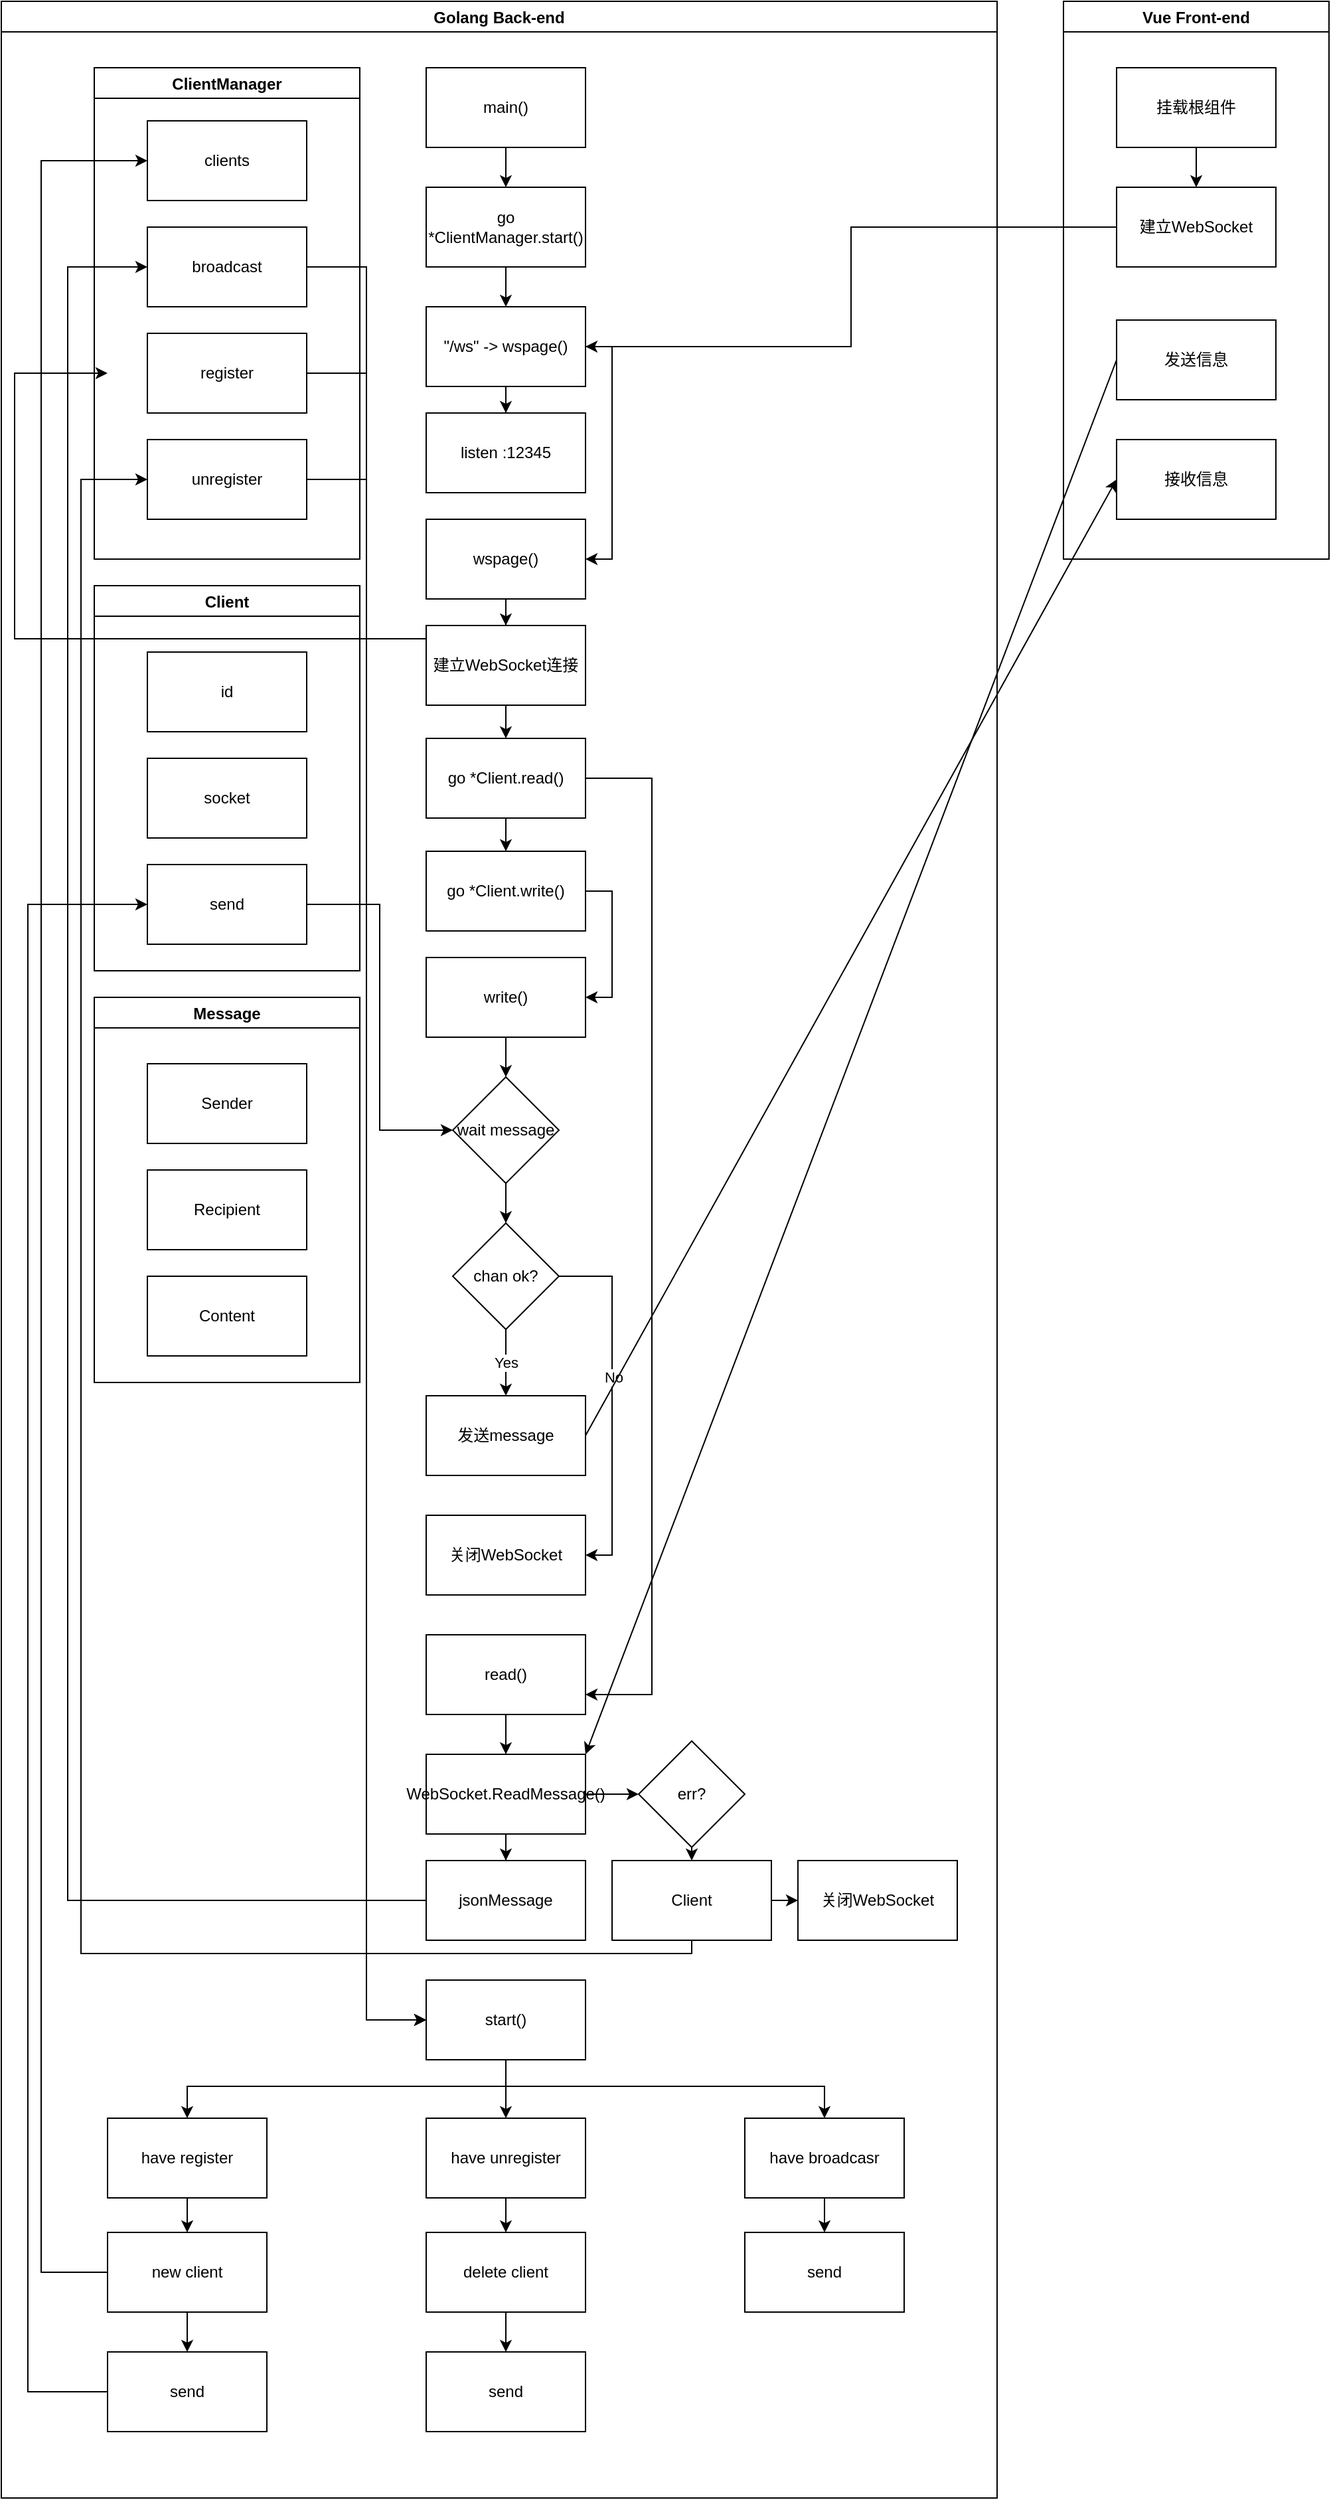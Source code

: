 <mxfile version="15.8.7" type="device"><diagram id="yGjgR90tCV04pn2foNmz" name="第 1 页"><mxGraphModel dx="1648" dy="1640" grid="1" gridSize="10" guides="1" tooltips="1" connect="1" arrows="1" fold="1" page="1" pageScale="1" pageWidth="827" pageHeight="1169" math="0" shadow="0"><root><mxCell id="0"/><mxCell id="1" parent="0"/><mxCell id="D671whYOWNYogn-EiynQ-1" value="Golang Back-end" style="swimlane;" vertex="1" parent="1"><mxGeometry y="100" width="750" height="1880" as="geometry"/></mxCell><mxCell id="D671whYOWNYogn-EiynQ-2" value="ClientManager" style="swimlane;" vertex="1" parent="D671whYOWNYogn-EiynQ-1"><mxGeometry x="70" y="50" width="200" height="370" as="geometry"/></mxCell><mxCell id="D671whYOWNYogn-EiynQ-5" value="clients" style="rounded=0;whiteSpace=wrap;html=1;" vertex="1" parent="D671whYOWNYogn-EiynQ-2"><mxGeometry x="40" y="40" width="120" height="60" as="geometry"/></mxCell><mxCell id="D671whYOWNYogn-EiynQ-6" value="broadcast" style="rounded=0;whiteSpace=wrap;html=1;" vertex="1" parent="D671whYOWNYogn-EiynQ-2"><mxGeometry x="40" y="120" width="120" height="60" as="geometry"/></mxCell><mxCell id="D671whYOWNYogn-EiynQ-7" value="register" style="rounded=0;whiteSpace=wrap;html=1;" vertex="1" parent="D671whYOWNYogn-EiynQ-2"><mxGeometry x="40" y="200" width="120" height="60" as="geometry"/></mxCell><mxCell id="D671whYOWNYogn-EiynQ-8" value="unregister" style="rounded=0;whiteSpace=wrap;html=1;" vertex="1" parent="D671whYOWNYogn-EiynQ-2"><mxGeometry x="40" y="280" width="120" height="60" as="geometry"/></mxCell><mxCell id="D671whYOWNYogn-EiynQ-3" value="Client" style="swimlane;" vertex="1" parent="D671whYOWNYogn-EiynQ-1"><mxGeometry x="70" y="440" width="200" height="290" as="geometry"/></mxCell><mxCell id="D671whYOWNYogn-EiynQ-9" value="id" style="rounded=0;whiteSpace=wrap;html=1;" vertex="1" parent="D671whYOWNYogn-EiynQ-3"><mxGeometry x="40" y="50" width="120" height="60" as="geometry"/></mxCell><mxCell id="D671whYOWNYogn-EiynQ-10" value="socket" style="rounded=0;whiteSpace=wrap;html=1;" vertex="1" parent="D671whYOWNYogn-EiynQ-3"><mxGeometry x="40" y="130" width="120" height="60" as="geometry"/></mxCell><mxCell id="D671whYOWNYogn-EiynQ-11" value="send" style="rounded=0;whiteSpace=wrap;html=1;" vertex="1" parent="D671whYOWNYogn-EiynQ-3"><mxGeometry x="40" y="210" width="120" height="60" as="geometry"/></mxCell><mxCell id="D671whYOWNYogn-EiynQ-4" value="Message" style="swimlane;" vertex="1" parent="D671whYOWNYogn-EiynQ-1"><mxGeometry x="70" y="750" width="200" height="290" as="geometry"/></mxCell><mxCell id="D671whYOWNYogn-EiynQ-12" value="Sender" style="rounded=0;whiteSpace=wrap;html=1;" vertex="1" parent="D671whYOWNYogn-EiynQ-4"><mxGeometry x="40" y="50" width="120" height="60" as="geometry"/></mxCell><mxCell id="D671whYOWNYogn-EiynQ-13" value="Recipient" style="rounded=0;whiteSpace=wrap;html=1;" vertex="1" parent="D671whYOWNYogn-EiynQ-4"><mxGeometry x="40" y="130" width="120" height="60" as="geometry"/></mxCell><mxCell id="D671whYOWNYogn-EiynQ-14" value="Content" style="rounded=0;whiteSpace=wrap;html=1;" vertex="1" parent="D671whYOWNYogn-EiynQ-4"><mxGeometry x="40" y="210" width="120" height="60" as="geometry"/></mxCell><mxCell id="D671whYOWNYogn-EiynQ-17" style="edgeStyle=orthogonalEdgeStyle;rounded=0;orthogonalLoop=1;jettySize=auto;html=1;entryX=0.5;entryY=0;entryDx=0;entryDy=0;" edge="1" parent="D671whYOWNYogn-EiynQ-1" source="D671whYOWNYogn-EiynQ-15" target="D671whYOWNYogn-EiynQ-16"><mxGeometry relative="1" as="geometry"/></mxCell><mxCell id="D671whYOWNYogn-EiynQ-15" value="main()" style="rounded=0;whiteSpace=wrap;html=1;" vertex="1" parent="D671whYOWNYogn-EiynQ-1"><mxGeometry x="320" y="50" width="120" height="60" as="geometry"/></mxCell><mxCell id="D671whYOWNYogn-EiynQ-19" style="edgeStyle=orthogonalEdgeStyle;rounded=0;orthogonalLoop=1;jettySize=auto;html=1;entryX=0.5;entryY=0;entryDx=0;entryDy=0;" edge="1" parent="D671whYOWNYogn-EiynQ-1" source="D671whYOWNYogn-EiynQ-16" target="D671whYOWNYogn-EiynQ-18"><mxGeometry relative="1" as="geometry"/></mxCell><mxCell id="D671whYOWNYogn-EiynQ-16" value="go *ClientManager.start()" style="rounded=0;whiteSpace=wrap;html=1;" vertex="1" parent="D671whYOWNYogn-EiynQ-1"><mxGeometry x="320" y="140" width="120" height="60" as="geometry"/></mxCell><mxCell id="D671whYOWNYogn-EiynQ-21" style="edgeStyle=orthogonalEdgeStyle;rounded=0;orthogonalLoop=1;jettySize=auto;html=1;" edge="1" parent="D671whYOWNYogn-EiynQ-1" source="D671whYOWNYogn-EiynQ-18" target="D671whYOWNYogn-EiynQ-20"><mxGeometry relative="1" as="geometry"/></mxCell><mxCell id="D671whYOWNYogn-EiynQ-25" style="edgeStyle=orthogonalEdgeStyle;rounded=0;orthogonalLoop=1;jettySize=auto;html=1;entryX=1;entryY=0.5;entryDx=0;entryDy=0;" edge="1" parent="D671whYOWNYogn-EiynQ-1" source="D671whYOWNYogn-EiynQ-18" target="D671whYOWNYogn-EiynQ-22"><mxGeometry relative="1" as="geometry"><Array as="points"><mxPoint x="460" y="260"/><mxPoint x="460" y="420"/></Array></mxGeometry></mxCell><mxCell id="D671whYOWNYogn-EiynQ-18" value="&quot;/ws&quot; -&amp;gt; wspage()" style="rounded=0;whiteSpace=wrap;html=1;" vertex="1" parent="D671whYOWNYogn-EiynQ-1"><mxGeometry x="320" y="230" width="120" height="60" as="geometry"/></mxCell><mxCell id="D671whYOWNYogn-EiynQ-20" value="listen :12345" style="rounded=0;whiteSpace=wrap;html=1;" vertex="1" parent="D671whYOWNYogn-EiynQ-1"><mxGeometry x="320" y="310" width="120" height="60" as="geometry"/></mxCell><mxCell id="D671whYOWNYogn-EiynQ-24" style="edgeStyle=orthogonalEdgeStyle;rounded=0;orthogonalLoop=1;jettySize=auto;html=1;" edge="1" parent="D671whYOWNYogn-EiynQ-1" source="D671whYOWNYogn-EiynQ-22" target="D671whYOWNYogn-EiynQ-23"><mxGeometry relative="1" as="geometry"/></mxCell><mxCell id="D671whYOWNYogn-EiynQ-22" value="wspage()" style="rounded=0;whiteSpace=wrap;html=1;" vertex="1" parent="D671whYOWNYogn-EiynQ-1"><mxGeometry x="320" y="390" width="120" height="60" as="geometry"/></mxCell><mxCell id="D671whYOWNYogn-EiynQ-27" style="edgeStyle=orthogonalEdgeStyle;rounded=0;orthogonalLoop=1;jettySize=auto;html=1;entryX=0.5;entryY=0;entryDx=0;entryDy=0;" edge="1" parent="D671whYOWNYogn-EiynQ-1" source="D671whYOWNYogn-EiynQ-23" target="D671whYOWNYogn-EiynQ-26"><mxGeometry relative="1" as="geometry"/></mxCell><mxCell id="D671whYOWNYogn-EiynQ-67" style="edgeStyle=orthogonalEdgeStyle;rounded=0;orthogonalLoop=1;jettySize=auto;html=1;" edge="1" parent="D671whYOWNYogn-EiynQ-1" source="D671whYOWNYogn-EiynQ-23"><mxGeometry relative="1" as="geometry"><mxPoint x="80" y="280" as="targetPoint"/><Array as="points"><mxPoint x="10" y="480"/><mxPoint x="10" y="280"/></Array></mxGeometry></mxCell><mxCell id="D671whYOWNYogn-EiynQ-23" value="建立WebSocket连接" style="rounded=0;whiteSpace=wrap;html=1;" vertex="1" parent="D671whYOWNYogn-EiynQ-1"><mxGeometry x="320" y="470" width="120" height="60" as="geometry"/></mxCell><mxCell id="D671whYOWNYogn-EiynQ-29" value="" style="edgeStyle=orthogonalEdgeStyle;rounded=0;orthogonalLoop=1;jettySize=auto;html=1;" edge="1" parent="D671whYOWNYogn-EiynQ-1" source="D671whYOWNYogn-EiynQ-26" target="D671whYOWNYogn-EiynQ-28"><mxGeometry relative="1" as="geometry"/></mxCell><mxCell id="D671whYOWNYogn-EiynQ-43" style="edgeStyle=orthogonalEdgeStyle;rounded=0;orthogonalLoop=1;jettySize=auto;html=1;entryX=1;entryY=0.75;entryDx=0;entryDy=0;" edge="1" parent="D671whYOWNYogn-EiynQ-1" source="D671whYOWNYogn-EiynQ-26" target="D671whYOWNYogn-EiynQ-42"><mxGeometry relative="1" as="geometry"><Array as="points"><mxPoint x="490" y="585"/><mxPoint x="490" y="1275"/></Array></mxGeometry></mxCell><mxCell id="D671whYOWNYogn-EiynQ-26" value="go *Client.read()" style="rounded=0;whiteSpace=wrap;html=1;" vertex="1" parent="D671whYOWNYogn-EiynQ-1"><mxGeometry x="320" y="555" width="120" height="60" as="geometry"/></mxCell><mxCell id="D671whYOWNYogn-EiynQ-31" style="edgeStyle=orthogonalEdgeStyle;rounded=0;orthogonalLoop=1;jettySize=auto;html=1;entryX=1;entryY=0.5;entryDx=0;entryDy=0;exitX=1;exitY=0.5;exitDx=0;exitDy=0;" edge="1" parent="D671whYOWNYogn-EiynQ-1" source="D671whYOWNYogn-EiynQ-28" target="D671whYOWNYogn-EiynQ-30"><mxGeometry relative="1" as="geometry"><Array as="points"><mxPoint x="460" y="670"/><mxPoint x="460" y="750"/></Array></mxGeometry></mxCell><mxCell id="D671whYOWNYogn-EiynQ-28" value="go *Client.write()" style="whiteSpace=wrap;html=1;rounded=0;" vertex="1" parent="D671whYOWNYogn-EiynQ-1"><mxGeometry x="320" y="640" width="120" height="60" as="geometry"/></mxCell><mxCell id="D671whYOWNYogn-EiynQ-33" style="edgeStyle=orthogonalEdgeStyle;rounded=0;orthogonalLoop=1;jettySize=auto;html=1;" edge="1" parent="D671whYOWNYogn-EiynQ-1" source="D671whYOWNYogn-EiynQ-30" target="D671whYOWNYogn-EiynQ-40"><mxGeometry relative="1" as="geometry"/></mxCell><mxCell id="D671whYOWNYogn-EiynQ-30" value="write()" style="rounded=0;whiteSpace=wrap;html=1;" vertex="1" parent="D671whYOWNYogn-EiynQ-1"><mxGeometry x="320" y="720" width="120" height="60" as="geometry"/></mxCell><mxCell id="D671whYOWNYogn-EiynQ-36" value="Yes" style="edgeStyle=orthogonalEdgeStyle;rounded=0;orthogonalLoop=1;jettySize=auto;html=1;entryX=0.5;entryY=0;entryDx=0;entryDy=0;" edge="1" parent="D671whYOWNYogn-EiynQ-1" source="D671whYOWNYogn-EiynQ-32" target="D671whYOWNYogn-EiynQ-35"><mxGeometry relative="1" as="geometry"/></mxCell><mxCell id="D671whYOWNYogn-EiynQ-38" style="edgeStyle=orthogonalEdgeStyle;rounded=0;orthogonalLoop=1;jettySize=auto;html=1;entryX=1;entryY=0.5;entryDx=0;entryDy=0;" edge="1" parent="D671whYOWNYogn-EiynQ-1" source="D671whYOWNYogn-EiynQ-32" target="D671whYOWNYogn-EiynQ-37"><mxGeometry relative="1" as="geometry"><Array as="points"><mxPoint x="460" y="960"/><mxPoint x="460" y="1170"/></Array></mxGeometry></mxCell><mxCell id="D671whYOWNYogn-EiynQ-39" value="No" style="edgeLabel;html=1;align=center;verticalAlign=middle;resizable=0;points=[];" vertex="1" connectable="0" parent="D671whYOWNYogn-EiynQ-38"><mxGeometry x="-0.144" y="1" relative="1" as="geometry"><mxPoint as="offset"/></mxGeometry></mxCell><mxCell id="D671whYOWNYogn-EiynQ-32" value="chan ok?" style="rhombus;whiteSpace=wrap;html=1;" vertex="1" parent="D671whYOWNYogn-EiynQ-1"><mxGeometry x="340" y="920" width="80" height="80" as="geometry"/></mxCell><mxCell id="D671whYOWNYogn-EiynQ-34" style="edgeStyle=orthogonalEdgeStyle;rounded=0;orthogonalLoop=1;jettySize=auto;html=1;entryX=0;entryY=0.5;entryDx=0;entryDy=0;" edge="1" parent="D671whYOWNYogn-EiynQ-1" source="D671whYOWNYogn-EiynQ-11" target="D671whYOWNYogn-EiynQ-40"><mxGeometry relative="1" as="geometry"/></mxCell><mxCell id="D671whYOWNYogn-EiynQ-35" value="发送message" style="rounded=0;whiteSpace=wrap;html=1;" vertex="1" parent="D671whYOWNYogn-EiynQ-1"><mxGeometry x="320" y="1050" width="120" height="60" as="geometry"/></mxCell><mxCell id="D671whYOWNYogn-EiynQ-37" value="关闭WebSocket" style="rounded=0;whiteSpace=wrap;html=1;" vertex="1" parent="D671whYOWNYogn-EiynQ-1"><mxGeometry x="320" y="1140" width="120" height="60" as="geometry"/></mxCell><mxCell id="D671whYOWNYogn-EiynQ-41" style="edgeStyle=orthogonalEdgeStyle;rounded=0;orthogonalLoop=1;jettySize=auto;html=1;entryX=0.5;entryY=0;entryDx=0;entryDy=0;" edge="1" parent="D671whYOWNYogn-EiynQ-1" source="D671whYOWNYogn-EiynQ-40" target="D671whYOWNYogn-EiynQ-32"><mxGeometry relative="1" as="geometry"/></mxCell><mxCell id="D671whYOWNYogn-EiynQ-40" value="wait message" style="rhombus;whiteSpace=wrap;html=1;" vertex="1" parent="D671whYOWNYogn-EiynQ-1"><mxGeometry x="340" y="810" width="80" height="80" as="geometry"/></mxCell><mxCell id="D671whYOWNYogn-EiynQ-45" style="edgeStyle=orthogonalEdgeStyle;rounded=0;orthogonalLoop=1;jettySize=auto;html=1;entryX=0.5;entryY=0;entryDx=0;entryDy=0;" edge="1" parent="D671whYOWNYogn-EiynQ-1" source="D671whYOWNYogn-EiynQ-42" target="D671whYOWNYogn-EiynQ-44"><mxGeometry relative="1" as="geometry"/></mxCell><mxCell id="D671whYOWNYogn-EiynQ-42" value="read()" style="rounded=0;whiteSpace=wrap;html=1;" vertex="1" parent="D671whYOWNYogn-EiynQ-1"><mxGeometry x="320" y="1230" width="120" height="60" as="geometry"/></mxCell><mxCell id="D671whYOWNYogn-EiynQ-47" style="edgeStyle=orthogonalEdgeStyle;rounded=0;orthogonalLoop=1;jettySize=auto;html=1;" edge="1" parent="D671whYOWNYogn-EiynQ-1" source="D671whYOWNYogn-EiynQ-44" target="D671whYOWNYogn-EiynQ-46"><mxGeometry relative="1" as="geometry"/></mxCell><mxCell id="D671whYOWNYogn-EiynQ-51" style="edgeStyle=orthogonalEdgeStyle;rounded=0;orthogonalLoop=1;jettySize=auto;html=1;" edge="1" parent="D671whYOWNYogn-EiynQ-1" source="D671whYOWNYogn-EiynQ-44" target="D671whYOWNYogn-EiynQ-50"><mxGeometry relative="1" as="geometry"/></mxCell><mxCell id="D671whYOWNYogn-EiynQ-44" value="WebSocket.ReadMessage()" style="rounded=0;whiteSpace=wrap;html=1;" vertex="1" parent="D671whYOWNYogn-EiynQ-1"><mxGeometry x="320" y="1320" width="120" height="60" as="geometry"/></mxCell><mxCell id="D671whYOWNYogn-EiynQ-48" style="edgeStyle=orthogonalEdgeStyle;rounded=0;orthogonalLoop=1;jettySize=auto;html=1;" edge="1" parent="D671whYOWNYogn-EiynQ-1" source="D671whYOWNYogn-EiynQ-46" target="D671whYOWNYogn-EiynQ-6"><mxGeometry relative="1" as="geometry"><Array as="points"><mxPoint x="50" y="1430"/><mxPoint x="50" y="200"/></Array></mxGeometry></mxCell><mxCell id="D671whYOWNYogn-EiynQ-46" value="jsonMessage" style="rounded=0;whiteSpace=wrap;html=1;" vertex="1" parent="D671whYOWNYogn-EiynQ-1"><mxGeometry x="320" y="1400" width="120" height="60" as="geometry"/></mxCell><mxCell id="D671whYOWNYogn-EiynQ-53" style="edgeStyle=orthogonalEdgeStyle;rounded=0;orthogonalLoop=1;jettySize=auto;html=1;exitX=0.5;exitY=1;exitDx=0;exitDy=0;entryX=0.5;entryY=0;entryDx=0;entryDy=0;" edge="1" parent="D671whYOWNYogn-EiynQ-1" source="D671whYOWNYogn-EiynQ-50" target="D671whYOWNYogn-EiynQ-52"><mxGeometry relative="1" as="geometry"/></mxCell><mxCell id="D671whYOWNYogn-EiynQ-50" value="err?" style="rhombus;whiteSpace=wrap;html=1;" vertex="1" parent="D671whYOWNYogn-EiynQ-1"><mxGeometry x="480" y="1310" width="80" height="80" as="geometry"/></mxCell><mxCell id="D671whYOWNYogn-EiynQ-54" style="edgeStyle=orthogonalEdgeStyle;rounded=0;orthogonalLoop=1;jettySize=auto;html=1;" edge="1" parent="D671whYOWNYogn-EiynQ-1" source="D671whYOWNYogn-EiynQ-52" target="D671whYOWNYogn-EiynQ-8"><mxGeometry relative="1" as="geometry"><Array as="points"><mxPoint x="520" y="1470"/><mxPoint x="60" y="1470"/><mxPoint x="60" y="360"/></Array></mxGeometry></mxCell><mxCell id="D671whYOWNYogn-EiynQ-56" style="edgeStyle=orthogonalEdgeStyle;rounded=0;orthogonalLoop=1;jettySize=auto;html=1;" edge="1" parent="D671whYOWNYogn-EiynQ-1" source="D671whYOWNYogn-EiynQ-52" target="D671whYOWNYogn-EiynQ-55"><mxGeometry relative="1" as="geometry"/></mxCell><mxCell id="D671whYOWNYogn-EiynQ-52" value="Client" style="rounded=0;whiteSpace=wrap;html=1;" vertex="1" parent="D671whYOWNYogn-EiynQ-1"><mxGeometry x="460" y="1400" width="120" height="60" as="geometry"/></mxCell><mxCell id="D671whYOWNYogn-EiynQ-55" value="关闭WebSocket" style="rounded=0;whiteSpace=wrap;html=1;" vertex="1" parent="D671whYOWNYogn-EiynQ-1"><mxGeometry x="600" y="1400" width="120" height="60" as="geometry"/></mxCell><mxCell id="D671whYOWNYogn-EiynQ-61" style="edgeStyle=orthogonalEdgeStyle;rounded=0;orthogonalLoop=1;jettySize=auto;html=1;entryX=0.5;entryY=0;entryDx=0;entryDy=0;" edge="1" parent="D671whYOWNYogn-EiynQ-1" source="D671whYOWNYogn-EiynQ-57" target="D671whYOWNYogn-EiynQ-58"><mxGeometry relative="1" as="geometry"><Array as="points"><mxPoint x="380" y="1570"/><mxPoint x="140" y="1570"/></Array></mxGeometry></mxCell><mxCell id="D671whYOWNYogn-EiynQ-62" style="edgeStyle=orthogonalEdgeStyle;rounded=0;orthogonalLoop=1;jettySize=auto;html=1;entryX=0.5;entryY=0;entryDx=0;entryDy=0;" edge="1" parent="D671whYOWNYogn-EiynQ-1" source="D671whYOWNYogn-EiynQ-57" target="D671whYOWNYogn-EiynQ-59"><mxGeometry relative="1" as="geometry"/></mxCell><mxCell id="D671whYOWNYogn-EiynQ-63" style="edgeStyle=orthogonalEdgeStyle;rounded=0;orthogonalLoop=1;jettySize=auto;html=1;entryX=0.5;entryY=0;entryDx=0;entryDy=0;" edge="1" parent="D671whYOWNYogn-EiynQ-1" source="D671whYOWNYogn-EiynQ-57" target="D671whYOWNYogn-EiynQ-60"><mxGeometry relative="1" as="geometry"><Array as="points"><mxPoint x="380" y="1570"/><mxPoint x="620" y="1570"/></Array></mxGeometry></mxCell><mxCell id="D671whYOWNYogn-EiynQ-57" value="start()" style="rounded=0;whiteSpace=wrap;html=1;" vertex="1" parent="D671whYOWNYogn-EiynQ-1"><mxGeometry x="320" y="1490" width="120" height="60" as="geometry"/></mxCell><mxCell id="D671whYOWNYogn-EiynQ-70" style="edgeStyle=orthogonalEdgeStyle;rounded=0;orthogonalLoop=1;jettySize=auto;html=1;" edge="1" parent="D671whYOWNYogn-EiynQ-1" source="D671whYOWNYogn-EiynQ-58" target="D671whYOWNYogn-EiynQ-68"><mxGeometry relative="1" as="geometry"/></mxCell><mxCell id="D671whYOWNYogn-EiynQ-58" value="have register" style="rounded=0;whiteSpace=wrap;html=1;" vertex="1" parent="D671whYOWNYogn-EiynQ-1"><mxGeometry x="80" y="1594" width="120" height="60" as="geometry"/></mxCell><mxCell id="D671whYOWNYogn-EiynQ-75" style="edgeStyle=orthogonalEdgeStyle;rounded=0;orthogonalLoop=1;jettySize=auto;html=1;entryX=0.5;entryY=0;entryDx=0;entryDy=0;" edge="1" parent="D671whYOWNYogn-EiynQ-1" source="D671whYOWNYogn-EiynQ-59" target="D671whYOWNYogn-EiynQ-74"><mxGeometry relative="1" as="geometry"/></mxCell><mxCell id="D671whYOWNYogn-EiynQ-59" value="have unregister" style="rounded=0;whiteSpace=wrap;html=1;" vertex="1" parent="D671whYOWNYogn-EiynQ-1"><mxGeometry x="320" y="1594" width="120" height="60" as="geometry"/></mxCell><mxCell id="D671whYOWNYogn-EiynQ-81" style="edgeStyle=orthogonalEdgeStyle;rounded=0;orthogonalLoop=1;jettySize=auto;html=1;" edge="1" parent="D671whYOWNYogn-EiynQ-1" source="D671whYOWNYogn-EiynQ-60" target="D671whYOWNYogn-EiynQ-80"><mxGeometry relative="1" as="geometry"/></mxCell><mxCell id="D671whYOWNYogn-EiynQ-60" value="have broadcasr" style="rounded=0;whiteSpace=wrap;html=1;" vertex="1" parent="D671whYOWNYogn-EiynQ-1"><mxGeometry x="560" y="1594" width="120" height="60" as="geometry"/></mxCell><mxCell id="D671whYOWNYogn-EiynQ-64" style="edgeStyle=orthogonalEdgeStyle;rounded=0;orthogonalLoop=1;jettySize=auto;html=1;entryX=0;entryY=0.5;entryDx=0;entryDy=0;" edge="1" parent="D671whYOWNYogn-EiynQ-1" source="D671whYOWNYogn-EiynQ-6" target="D671whYOWNYogn-EiynQ-57"><mxGeometry relative="1" as="geometry"/></mxCell><mxCell id="D671whYOWNYogn-EiynQ-65" style="edgeStyle=orthogonalEdgeStyle;rounded=0;orthogonalLoop=1;jettySize=auto;html=1;entryX=0;entryY=0.5;entryDx=0;entryDy=0;" edge="1" parent="D671whYOWNYogn-EiynQ-1" source="D671whYOWNYogn-EiynQ-7" target="D671whYOWNYogn-EiynQ-57"><mxGeometry relative="1" as="geometry"/></mxCell><mxCell id="D671whYOWNYogn-EiynQ-66" style="edgeStyle=orthogonalEdgeStyle;rounded=0;orthogonalLoop=1;jettySize=auto;html=1;entryX=0;entryY=0.5;entryDx=0;entryDy=0;" edge="1" parent="D671whYOWNYogn-EiynQ-1" source="D671whYOWNYogn-EiynQ-8" target="D671whYOWNYogn-EiynQ-57"><mxGeometry relative="1" as="geometry"/></mxCell><mxCell id="D671whYOWNYogn-EiynQ-69" style="edgeStyle=orthogonalEdgeStyle;rounded=0;orthogonalLoop=1;jettySize=auto;html=1;" edge="1" parent="D671whYOWNYogn-EiynQ-1" source="D671whYOWNYogn-EiynQ-68" target="D671whYOWNYogn-EiynQ-5"><mxGeometry relative="1" as="geometry"><Array as="points"><mxPoint x="30" y="1710"/><mxPoint x="30" y="120"/></Array></mxGeometry></mxCell><mxCell id="D671whYOWNYogn-EiynQ-73" style="edgeStyle=orthogonalEdgeStyle;rounded=0;orthogonalLoop=1;jettySize=auto;html=1;" edge="1" parent="D671whYOWNYogn-EiynQ-1" source="D671whYOWNYogn-EiynQ-68" target="D671whYOWNYogn-EiynQ-71"><mxGeometry relative="1" as="geometry"/></mxCell><mxCell id="D671whYOWNYogn-EiynQ-68" value="new client" style="rounded=0;whiteSpace=wrap;html=1;" vertex="1" parent="D671whYOWNYogn-EiynQ-1"><mxGeometry x="80" y="1680" width="120" height="60" as="geometry"/></mxCell><mxCell id="D671whYOWNYogn-EiynQ-72" style="edgeStyle=orthogonalEdgeStyle;rounded=0;orthogonalLoop=1;jettySize=auto;html=1;entryX=0;entryY=0.5;entryDx=0;entryDy=0;" edge="1" parent="D671whYOWNYogn-EiynQ-1" source="D671whYOWNYogn-EiynQ-71" target="D671whYOWNYogn-EiynQ-11"><mxGeometry relative="1" as="geometry"><mxPoint x="140" y="1220" as="targetPoint"/><Array as="points"><mxPoint x="20" y="1800"/><mxPoint x="20" y="680"/></Array></mxGeometry></mxCell><mxCell id="D671whYOWNYogn-EiynQ-71" value="send" style="rounded=0;whiteSpace=wrap;html=1;" vertex="1" parent="D671whYOWNYogn-EiynQ-1"><mxGeometry x="80" y="1770" width="120" height="60" as="geometry"/></mxCell><mxCell id="D671whYOWNYogn-EiynQ-79" value="" style="edgeStyle=orthogonalEdgeStyle;rounded=0;orthogonalLoop=1;jettySize=auto;html=1;" edge="1" parent="D671whYOWNYogn-EiynQ-1" source="D671whYOWNYogn-EiynQ-74" target="D671whYOWNYogn-EiynQ-78"><mxGeometry relative="1" as="geometry"/></mxCell><mxCell id="D671whYOWNYogn-EiynQ-74" value="delete client" style="rounded=0;whiteSpace=wrap;html=1;" vertex="1" parent="D671whYOWNYogn-EiynQ-1"><mxGeometry x="320" y="1680" width="120" height="60" as="geometry"/></mxCell><mxCell id="D671whYOWNYogn-EiynQ-78" value="send" style="whiteSpace=wrap;html=1;rounded=0;" vertex="1" parent="D671whYOWNYogn-EiynQ-1"><mxGeometry x="320" y="1770" width="120" height="60" as="geometry"/></mxCell><mxCell id="D671whYOWNYogn-EiynQ-80" value="send" style="rounded=0;whiteSpace=wrap;html=1;" vertex="1" parent="D671whYOWNYogn-EiynQ-1"><mxGeometry x="560" y="1680" width="120" height="60" as="geometry"/></mxCell><mxCell id="D671whYOWNYogn-EiynQ-83" value="Vue Front-end" style="swimlane;" vertex="1" parent="1"><mxGeometry x="800" y="100" width="200" height="420" as="geometry"/></mxCell><mxCell id="D671whYOWNYogn-EiynQ-87" style="edgeStyle=orthogonalEdgeStyle;rounded=0;orthogonalLoop=1;jettySize=auto;html=1;entryX=0.5;entryY=0;entryDx=0;entryDy=0;" edge="1" parent="D671whYOWNYogn-EiynQ-83" source="D671whYOWNYogn-EiynQ-84" target="D671whYOWNYogn-EiynQ-85"><mxGeometry relative="1" as="geometry"/></mxCell><mxCell id="D671whYOWNYogn-EiynQ-84" value="挂载根组件" style="rounded=0;whiteSpace=wrap;html=1;" vertex="1" parent="D671whYOWNYogn-EiynQ-83"><mxGeometry x="40" y="50" width="120" height="60" as="geometry"/></mxCell><mxCell id="D671whYOWNYogn-EiynQ-85" value="建立WebSocket" style="rounded=0;whiteSpace=wrap;html=1;" vertex="1" parent="D671whYOWNYogn-EiynQ-83"><mxGeometry x="40" y="140" width="120" height="60" as="geometry"/></mxCell><mxCell id="D671whYOWNYogn-EiynQ-88" value="发送信息" style="rounded=0;whiteSpace=wrap;html=1;" vertex="1" parent="D671whYOWNYogn-EiynQ-83"><mxGeometry x="40" y="240" width="120" height="60" as="geometry"/></mxCell><mxCell id="D671whYOWNYogn-EiynQ-90" value="接收信息" style="rounded=0;whiteSpace=wrap;html=1;" vertex="1" parent="D671whYOWNYogn-EiynQ-83"><mxGeometry x="40" y="330" width="120" height="60" as="geometry"/></mxCell><mxCell id="D671whYOWNYogn-EiynQ-86" style="edgeStyle=orthogonalEdgeStyle;rounded=0;orthogonalLoop=1;jettySize=auto;html=1;entryX=1;entryY=0.5;entryDx=0;entryDy=0;exitX=0;exitY=0.5;exitDx=0;exitDy=0;" edge="1" parent="1" source="D671whYOWNYogn-EiynQ-85" target="D671whYOWNYogn-EiynQ-18"><mxGeometry relative="1" as="geometry"/></mxCell><mxCell id="D671whYOWNYogn-EiynQ-92" value="" style="endArrow=classic;html=1;rounded=0;entryX=1;entryY=0;entryDx=0;entryDy=0;exitX=0;exitY=0.5;exitDx=0;exitDy=0;" edge="1" parent="1" source="D671whYOWNYogn-EiynQ-88" target="D671whYOWNYogn-EiynQ-44"><mxGeometry width="50" height="50" relative="1" as="geometry"><mxPoint x="890" y="1100" as="sourcePoint"/><mxPoint x="940" y="1050" as="targetPoint"/></mxGeometry></mxCell><mxCell id="D671whYOWNYogn-EiynQ-93" value="" style="endArrow=classic;html=1;rounded=0;exitX=1;exitY=0.5;exitDx=0;exitDy=0;entryX=0;entryY=0.5;entryDx=0;entryDy=0;" edge="1" parent="1" source="D671whYOWNYogn-EiynQ-35" target="D671whYOWNYogn-EiynQ-90"><mxGeometry width="50" height="50" relative="1" as="geometry"><mxPoint x="660" y="1260" as="sourcePoint"/><mxPoint x="710" y="1210" as="targetPoint"/></mxGeometry></mxCell></root></mxGraphModel></diagram></mxfile>